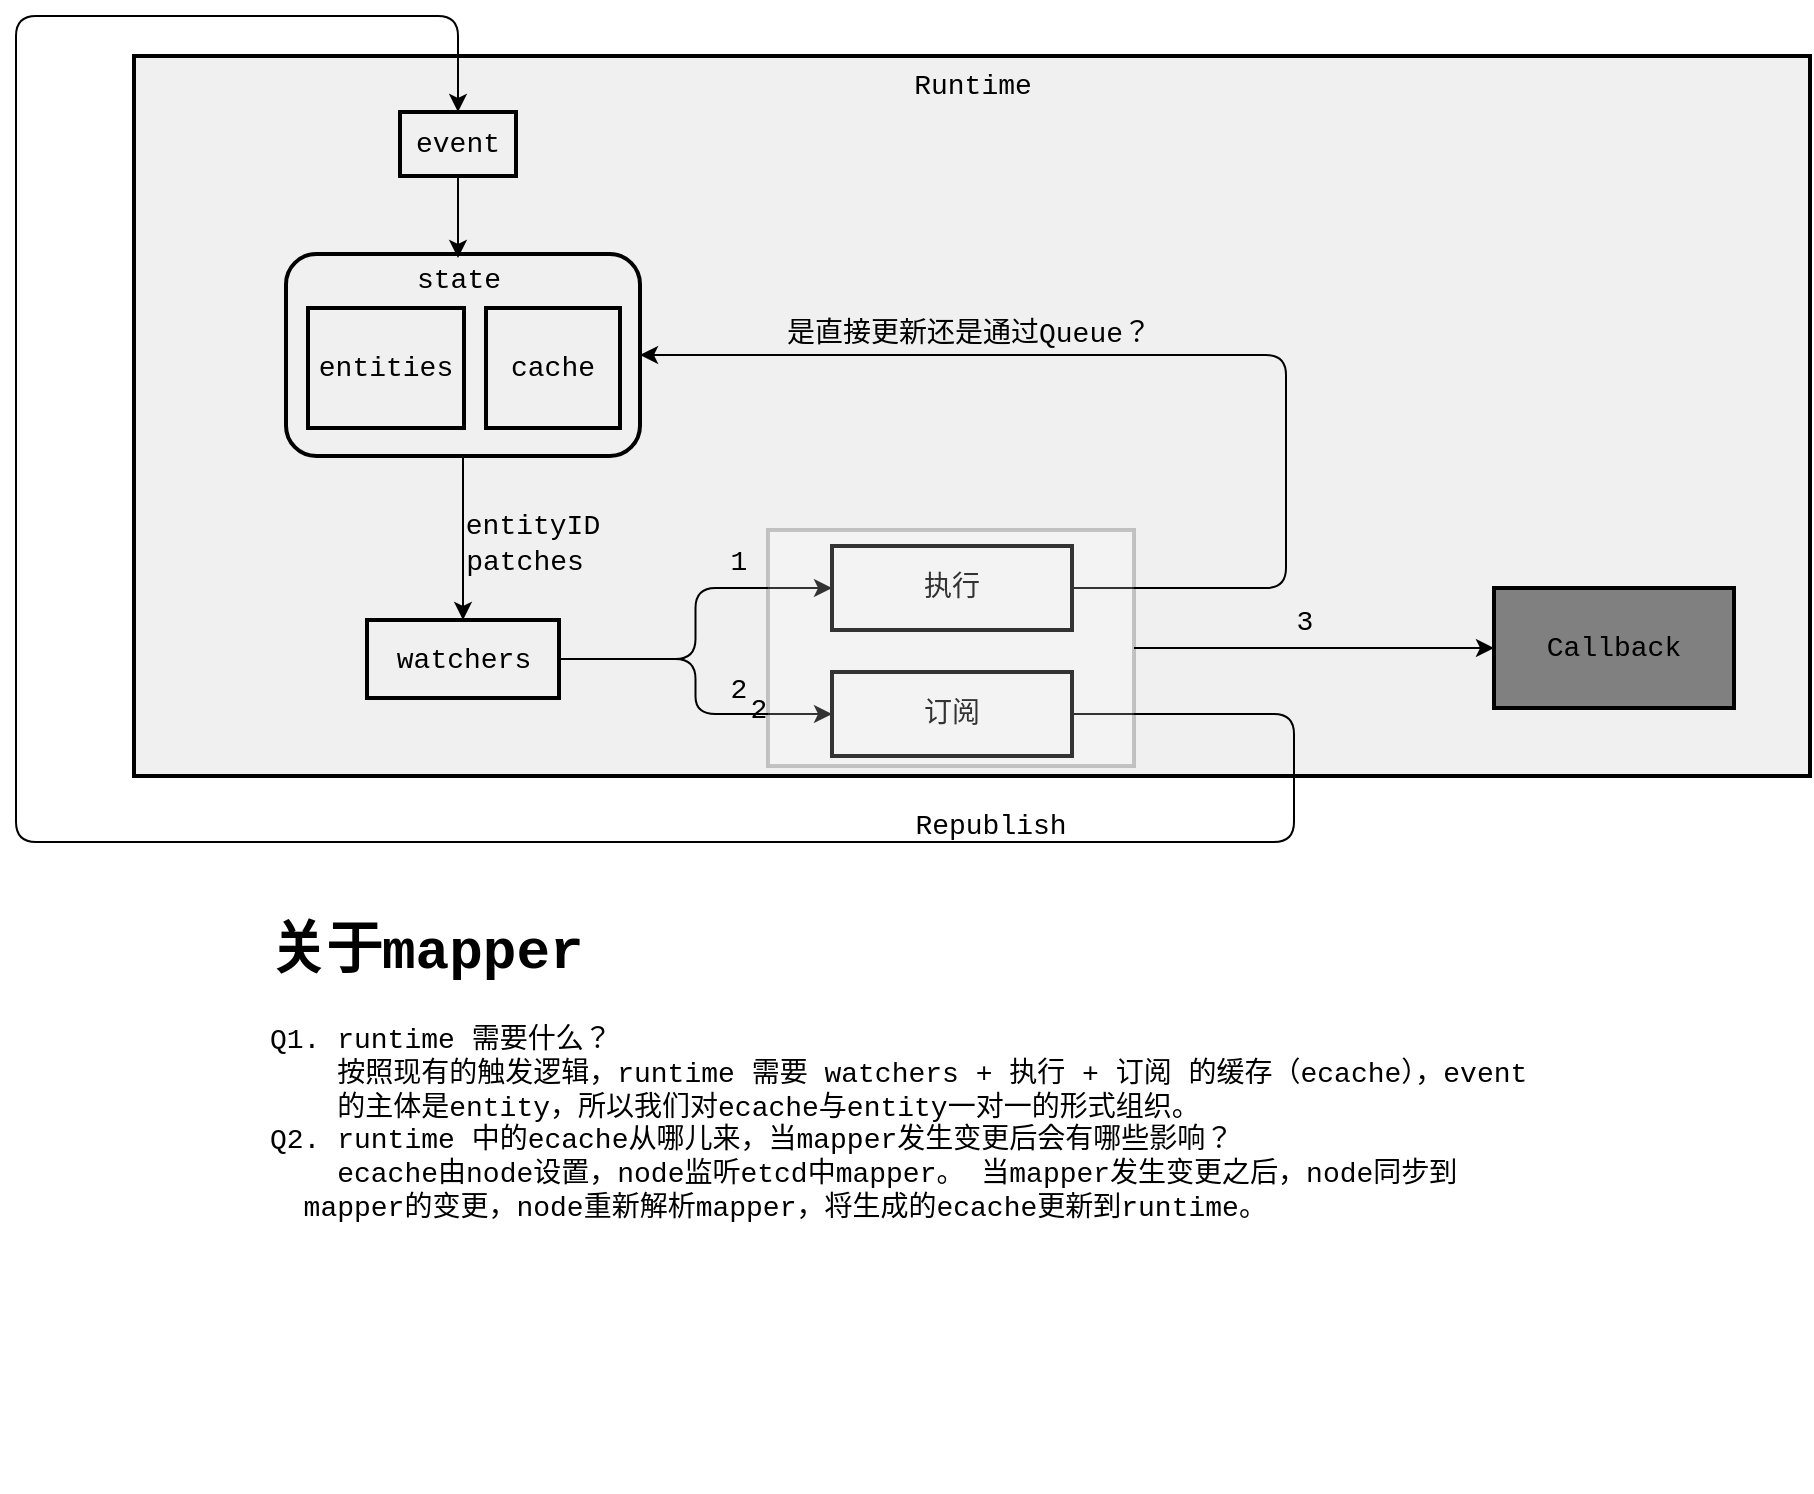 <mxfile>
    <diagram id="3Wndlz2RJvUf2OZ2kvY8" name="Page-1">
        <mxGraphModel dx="1148" dy="708" grid="0" gridSize="10" guides="1" tooltips="1" connect="1" arrows="1" fold="1" page="1" pageScale="1" pageWidth="2339" pageHeight="3300" background="#ffffff" math="0" shadow="0">
            <root>
                <mxCell id="0"/>
                <mxCell id="1" parent="0"/>
                <mxCell id="3" value="" style="rounded=0;whiteSpace=wrap;html=1;fillColor=#F0F0F0;strokeWidth=2;strokeColor=#000000;align=left;" vertex="1" parent="1">
                    <mxGeometry x="234" y="124" width="838" height="360" as="geometry"/>
                </mxCell>
                <mxCell id="4" value="&lt;span style=&quot;text-align: left&quot;&gt;Runtime&lt;/span&gt;" style="text;html=1;align=center;verticalAlign=middle;resizable=0;points=[];autosize=1;strokeColor=none;fillColor=none;fontSize=14;fontFamily=Courier New;fontColor=#000000;" vertex="1" parent="1">
                    <mxGeometry x="618.5" y="128" width="69" height="21" as="geometry"/>
                </mxCell>
                <mxCell id="10" style="edgeStyle=none;html=1;exitX=0.5;exitY=1;exitDx=0;exitDy=0;entryX=0.5;entryY=0;entryDx=0;entryDy=0;fontFamily=Courier New;fontSize=14;fontColor=#000000;strokeColor=#000000;" edge="1" parent="1" source="5" target="9">
                    <mxGeometry relative="1" as="geometry"/>
                </mxCell>
                <mxCell id="5" value="" style="rounded=1;whiteSpace=wrap;html=1;fontFamily=Courier New;fontSize=14;fontColor=#000000;strokeColor=#000000;strokeWidth=2;fillColor=#F0F0F0;" vertex="1" parent="1">
                    <mxGeometry x="310" y="223" width="177" height="101" as="geometry"/>
                </mxCell>
                <mxCell id="6" value="entities" style="rounded=0;whiteSpace=wrap;html=1;fontFamily=Courier New;fontSize=14;fontColor=#000000;strokeColor=#000000;strokeWidth=2;fillColor=#F0F0F0;" vertex="1" parent="1">
                    <mxGeometry x="321" y="250" width="78" height="60" as="geometry"/>
                </mxCell>
                <mxCell id="7" value="cache" style="rounded=0;whiteSpace=wrap;html=1;fontFamily=Courier New;fontSize=14;fontColor=#000000;strokeColor=#000000;strokeWidth=2;fillColor=#F0F0F0;" vertex="1" parent="1">
                    <mxGeometry x="410" y="250" width="67" height="60" as="geometry"/>
                </mxCell>
                <mxCell id="8" value="&lt;span style=&quot;text-align: left&quot;&gt;state&lt;/span&gt;" style="text;html=1;align=center;verticalAlign=middle;resizable=0;points=[];autosize=1;strokeColor=none;fillColor=none;fontSize=14;fontFamily=Courier New;fontColor=#000000;" vertex="1" parent="1">
                    <mxGeometry x="370" y="225" width="52" height="21" as="geometry"/>
                </mxCell>
                <mxCell id="18" style="edgeStyle=orthogonalEdgeStyle;html=1;exitX=1;exitY=0.5;exitDx=0;exitDy=0;fontFamily=Courier New;fontSize=14;fontColor=#000000;strokeColor=#000000;" edge="1" parent="1" source="9" target="15">
                    <mxGeometry relative="1" as="geometry"/>
                </mxCell>
                <mxCell id="19" style="edgeStyle=orthogonalEdgeStyle;html=1;exitX=1;exitY=0.5;exitDx=0;exitDy=0;fontFamily=Courier New;fontSize=14;fontColor=#000000;strokeColor=#000000;" edge="1" parent="1" source="9" target="16">
                    <mxGeometry relative="1" as="geometry"/>
                </mxCell>
                <mxCell id="9" value="watchers" style="rounded=0;whiteSpace=wrap;html=1;fontFamily=Courier New;fontSize=14;fontColor=#000000;strokeColor=#000000;strokeWidth=2;fillColor=#F0F0F0;" vertex="1" parent="1">
                    <mxGeometry x="350.5" y="406" width="96" height="39" as="geometry"/>
                </mxCell>
                <mxCell id="11" value="patches" style="text;html=1;align=center;verticalAlign=middle;resizable=0;points=[];autosize=1;strokeColor=none;fillColor=none;fontSize=14;fontFamily=Courier New;fontColor=#000000;" vertex="1" parent="1">
                    <mxGeometry x="394" y="366" width="69" height="21" as="geometry"/>
                </mxCell>
                <mxCell id="13" style="edgeStyle=none;html=1;exitX=0.5;exitY=1;exitDx=0;exitDy=0;fontFamily=Courier New;fontSize=14;fontColor=#000000;strokeColor=#000000;" edge="1" parent="1" source="12" target="8">
                    <mxGeometry relative="1" as="geometry"/>
                </mxCell>
                <mxCell id="12" value="event" style="rounded=0;whiteSpace=wrap;html=1;fontFamily=Courier New;fontSize=14;fontColor=#000000;strokeColor=#000000;strokeWidth=2;fillColor=#F0F0F0;" vertex="1" parent="1">
                    <mxGeometry x="367" y="152" width="58" height="32" as="geometry"/>
                </mxCell>
                <mxCell id="14" value="entityID" style="text;html=1;align=center;verticalAlign=middle;resizable=0;points=[];autosize=1;strokeColor=none;fillColor=none;fontSize=14;fontFamily=Courier New;fontColor=#000000;" vertex="1" parent="1">
                    <mxGeometry x="394" y="348" width="77" height="21" as="geometry"/>
                </mxCell>
                <mxCell id="21" style="edgeStyle=orthogonalEdgeStyle;html=1;exitX=1;exitY=0.5;exitDx=0;exitDy=0;entryX=1;entryY=0.5;entryDx=0;entryDy=0;fontFamily=Courier New;fontSize=14;fontColor=#000000;strokeColor=#000000;" edge="1" parent="1" source="15" target="5">
                    <mxGeometry relative="1" as="geometry">
                        <Array as="points">
                            <mxPoint x="810" y="390"/>
                            <mxPoint x="810" y="274"/>
                        </Array>
                    </mxGeometry>
                </mxCell>
                <mxCell id="15" value="执行" style="rounded=0;whiteSpace=wrap;html=1;fontFamily=Courier New;fontSize=14;fontColor=#000000;strokeColor=#000000;strokeWidth=2;fillColor=#F0F0F0;" vertex="1" parent="1">
                    <mxGeometry x="583" y="369" width="120" height="42" as="geometry"/>
                </mxCell>
                <mxCell id="20" style="edgeStyle=orthogonalEdgeStyle;html=1;exitX=1;exitY=0.5;exitDx=0;exitDy=0;entryX=0.5;entryY=0;entryDx=0;entryDy=0;fontFamily=Courier New;fontSize=14;fontColor=#000000;strokeColor=#000000;" edge="1" parent="1" source="16" target="12">
                    <mxGeometry relative="1" as="geometry">
                        <Array as="points">
                            <mxPoint x="814" y="453"/>
                            <mxPoint x="814" y="517"/>
                            <mxPoint x="175" y="517"/>
                            <mxPoint x="175" y="104"/>
                            <mxPoint x="396" y="104"/>
                        </Array>
                    </mxGeometry>
                </mxCell>
                <mxCell id="16" value="订阅" style="rounded=0;whiteSpace=wrap;html=1;fontFamily=Courier New;fontSize=14;fontColor=#000000;strokeColor=#000000;strokeWidth=2;fillColor=#F0F0F0;" vertex="1" parent="1">
                    <mxGeometry x="583" y="432" width="120" height="42" as="geometry"/>
                </mxCell>
                <mxCell id="22" value="&lt;span style=&quot;text-align: left&quot;&gt;是直接更新还是通过Queue？&lt;/span&gt;" style="text;html=1;align=center;verticalAlign=middle;resizable=0;points=[];autosize=1;strokeColor=none;fillColor=none;fontSize=14;fontFamily=Courier New;fontColor=#000000;" vertex="1" parent="1">
                    <mxGeometry x="555" y="252" width="192" height="21" as="geometry"/>
                </mxCell>
                <mxCell id="27" style="edgeStyle=orthogonalEdgeStyle;html=1;exitX=1;exitY=0.5;exitDx=0;exitDy=0;entryX=0;entryY=0.5;entryDx=0;entryDy=0;fontFamily=Courier New;fontSize=14;fontColor=#000000;strokeColor=#000000;" edge="1" parent="1" source="23" target="26">
                    <mxGeometry relative="1" as="geometry"/>
                </mxCell>
                <mxCell id="23" value="" style="rounded=0;whiteSpace=wrap;html=1;fontFamily=Courier New;fontSize=14;strokeWidth=2;opacity=20;strokeColor=#000000;" vertex="1" parent="1">
                    <mxGeometry x="551" y="361" width="183" height="118" as="geometry"/>
                </mxCell>
                <mxCell id="24" value="1" style="text;html=1;align=center;verticalAlign=middle;resizable=0;points=[];autosize=1;strokeColor=none;fillColor=none;fontSize=14;fontFamily=Courier New;fontColor=#000000;" vertex="1" parent="1">
                    <mxGeometry x="527" y="366" width="18" height="21" as="geometry"/>
                </mxCell>
                <mxCell id="25" value="2" style="text;html=1;align=center;verticalAlign=middle;resizable=0;points=[];autosize=1;strokeColor=none;fillColor=none;fontSize=14;fontFamily=Courier New;fontColor=#000000;" vertex="1" parent="1">
                    <mxGeometry x="527" y="430" width="18" height="21" as="geometry"/>
                </mxCell>
                <mxCell id="26" value="Callback" style="rounded=0;whiteSpace=wrap;html=1;fontFamily=Courier New;fontSize=14;fontColor=#000000;strokeColor=#000000;strokeWidth=2;fillColor=#808080;gradientColor=none;" vertex="1" parent="1">
                    <mxGeometry x="914" y="390" width="120" height="60" as="geometry"/>
                </mxCell>
                <mxCell id="28" value="Republish" style="text;html=1;align=center;verticalAlign=middle;resizable=0;points=[];autosize=1;strokeColor=none;fillColor=none;fontSize=14;fontFamily=Courier New;fontColor=#000000;" vertex="1" parent="1">
                    <mxGeometry x="618.5" y="498" width="86" height="21" as="geometry"/>
                </mxCell>
                <mxCell id="29" value="&lt;h1&gt;关于mapper&lt;/h1&gt;&lt;div&gt;Q1. runtime 需要什么？&lt;/div&gt;&lt;div&gt;&amp;nbsp; &amp;nbsp; 按照现有的触发逻辑，runtime 需要 watchers + 执行 + 订阅 的缓存（ecache），event&amp;nbsp; &amp;nbsp; &amp;nbsp; 的主体是entity，所以我们对ecache与entity一对一的形式组织。&lt;/div&gt;&lt;div&gt;Q2. runtime 中的ecache从哪儿来，当mapper发生变更后会有哪些影响？&lt;/div&gt;&lt;div&gt;&amp;nbsp; &amp;nbsp; ecache由node设置，node监听etcd中mapper。 当mapper发生变更之后，node同步到&amp;nbsp; &amp;nbsp; &amp;nbsp; &amp;nbsp; &amp;nbsp; mapper的变更，node重新解析mapper，将生成的ecache更新到runtime。&lt;/div&gt;" style="text;html=1;strokeColor=none;fillColor=none;spacing=5;spacingTop=-20;whiteSpace=wrap;overflow=hidden;rounded=0;fontFamily=Courier New;fontSize=14;fontColor=#000000;" vertex="1" parent="1">
                    <mxGeometry x="297" y="547" width="661" height="295" as="geometry"/>
                </mxCell>
                <mxCell id="30" value="2" style="text;html=1;align=center;verticalAlign=middle;resizable=0;points=[];autosize=1;strokeColor=none;fillColor=none;fontSize=14;fontFamily=Courier New;fontColor=#000000;" vertex="1" parent="1">
                    <mxGeometry x="537" y="440" width="18" height="21" as="geometry"/>
                </mxCell>
                <mxCell id="32" value="3" style="text;html=1;align=center;verticalAlign=middle;resizable=0;points=[];autosize=1;strokeColor=none;fillColor=none;fontSize=14;fontFamily=Courier New;fontColor=#000000;" vertex="1" parent="1">
                    <mxGeometry x="810" y="396" width="18" height="21" as="geometry"/>
                </mxCell>
            </root>
        </mxGraphModel>
    </diagram>
</mxfile>